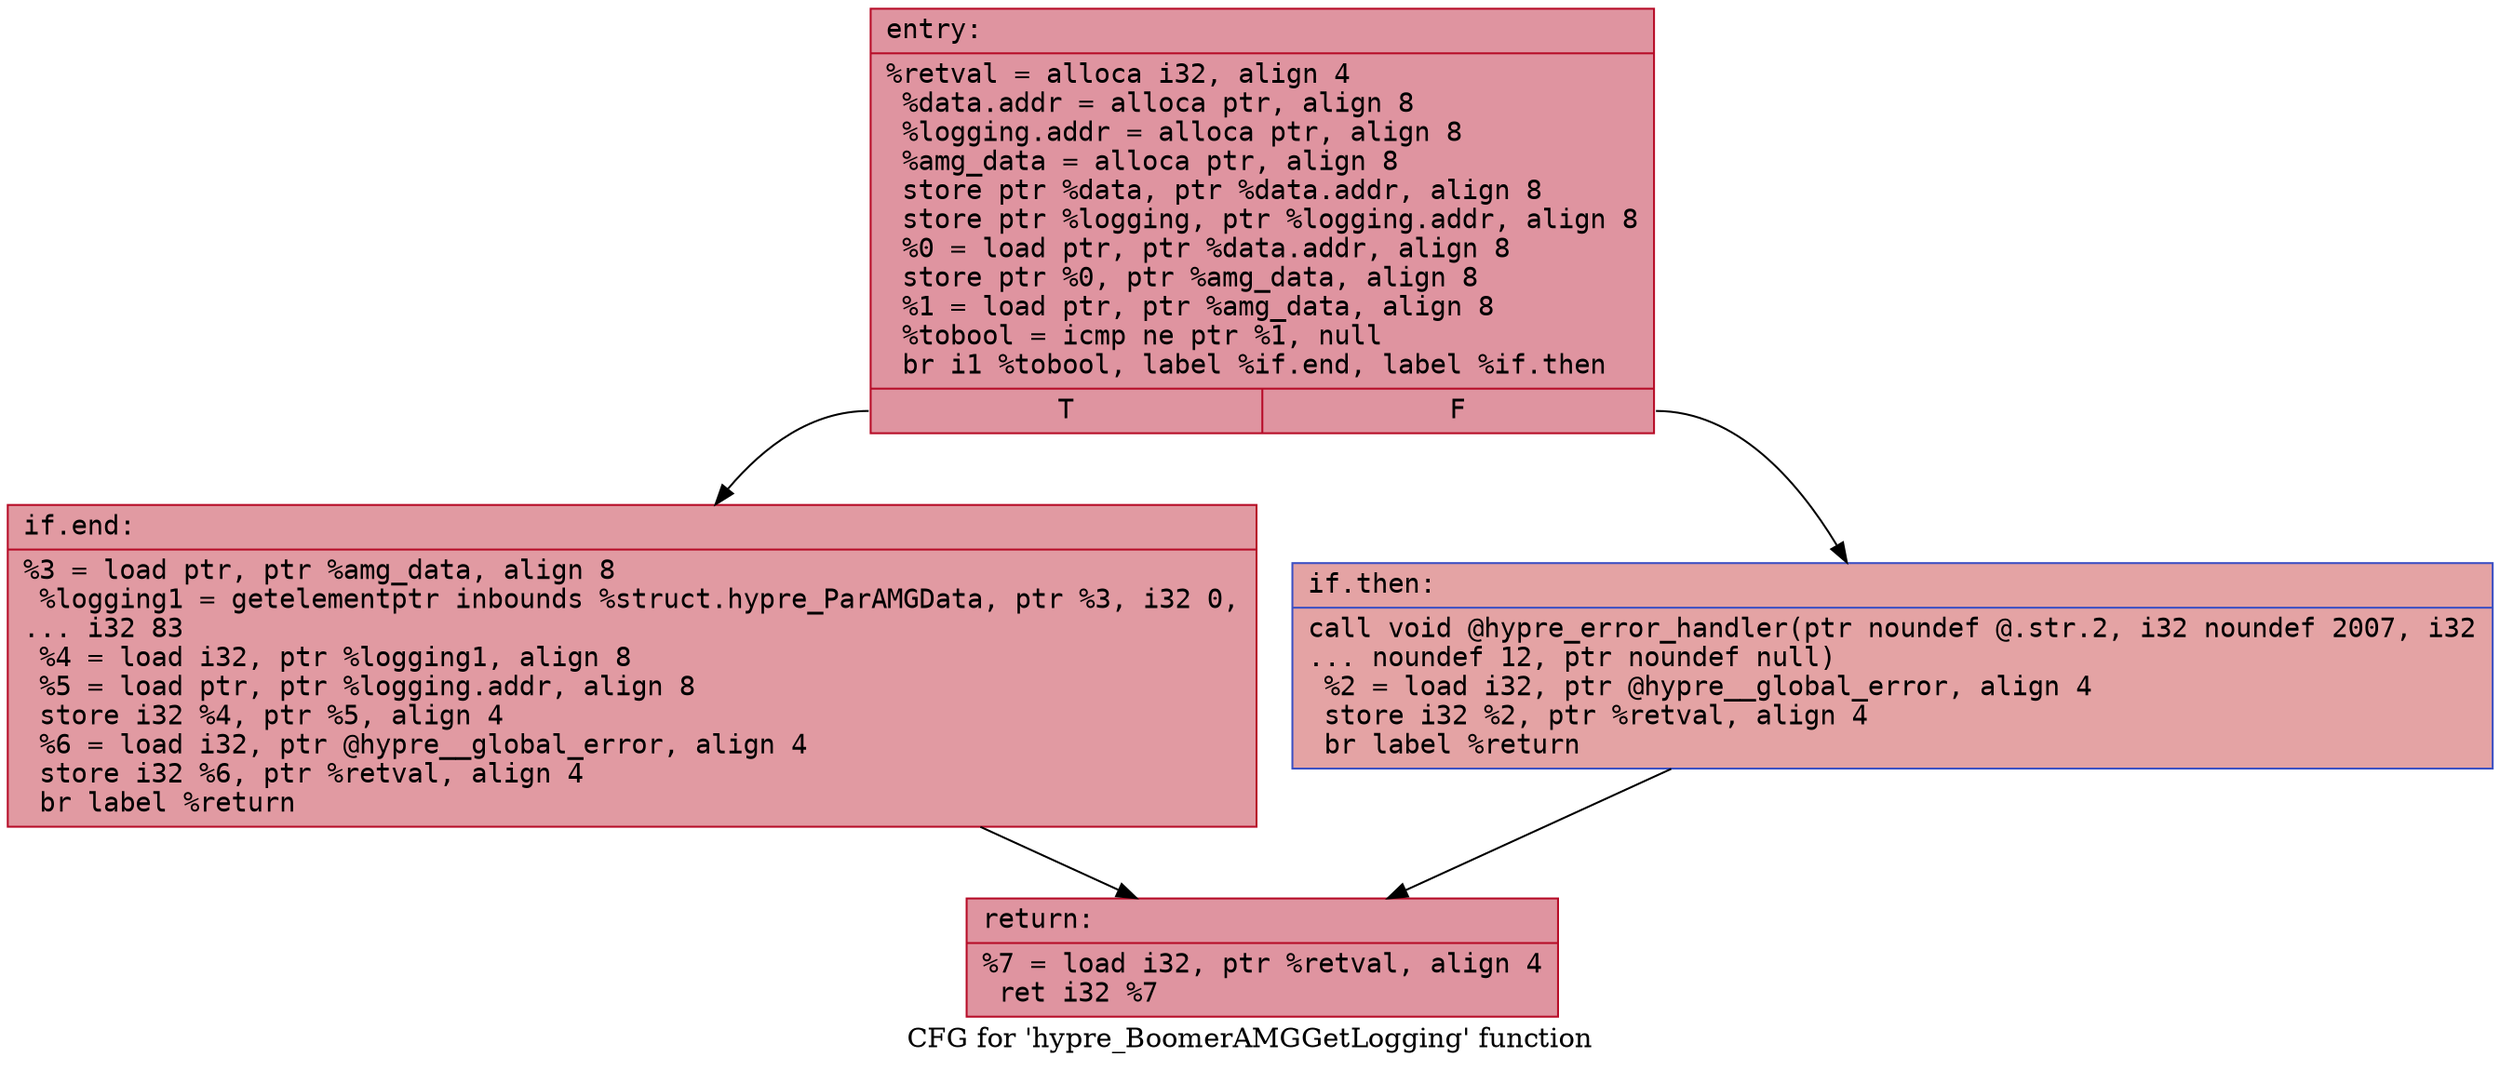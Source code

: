 digraph "CFG for 'hypre_BoomerAMGGetLogging' function" {
	label="CFG for 'hypre_BoomerAMGGetLogging' function";

	Node0x55fa80a9de60 [shape=record,color="#b70d28ff", style=filled, fillcolor="#b70d2870" fontname="Courier",label="{entry:\l|  %retval = alloca i32, align 4\l  %data.addr = alloca ptr, align 8\l  %logging.addr = alloca ptr, align 8\l  %amg_data = alloca ptr, align 8\l  store ptr %data, ptr %data.addr, align 8\l  store ptr %logging, ptr %logging.addr, align 8\l  %0 = load ptr, ptr %data.addr, align 8\l  store ptr %0, ptr %amg_data, align 8\l  %1 = load ptr, ptr %amg_data, align 8\l  %tobool = icmp ne ptr %1, null\l  br i1 %tobool, label %if.end, label %if.then\l|{<s0>T|<s1>F}}"];
	Node0x55fa80a9de60:s0 -> Node0x55fa80a9e4a0[tooltip="entry -> if.end\nProbability 62.50%" ];
	Node0x55fa80a9de60:s1 -> Node0x55fa80a9e510[tooltip="entry -> if.then\nProbability 37.50%" ];
	Node0x55fa80a9e510 [shape=record,color="#3d50c3ff", style=filled, fillcolor="#c32e3170" fontname="Courier",label="{if.then:\l|  call void @hypre_error_handler(ptr noundef @.str.2, i32 noundef 2007, i32\l... noundef 12, ptr noundef null)\l  %2 = load i32, ptr @hypre__global_error, align 4\l  store i32 %2, ptr %retval, align 4\l  br label %return\l}"];
	Node0x55fa80a9e510 -> Node0x55fa80a9e970[tooltip="if.then -> return\nProbability 100.00%" ];
	Node0x55fa80a9e4a0 [shape=record,color="#b70d28ff", style=filled, fillcolor="#bb1b2c70" fontname="Courier",label="{if.end:\l|  %3 = load ptr, ptr %amg_data, align 8\l  %logging1 = getelementptr inbounds %struct.hypre_ParAMGData, ptr %3, i32 0,\l... i32 83\l  %4 = load i32, ptr %logging1, align 8\l  %5 = load ptr, ptr %logging.addr, align 8\l  store i32 %4, ptr %5, align 4\l  %6 = load i32, ptr @hypre__global_error, align 4\l  store i32 %6, ptr %retval, align 4\l  br label %return\l}"];
	Node0x55fa80a9e4a0 -> Node0x55fa80a9e970[tooltip="if.end -> return\nProbability 100.00%" ];
	Node0x55fa80a9e970 [shape=record,color="#b70d28ff", style=filled, fillcolor="#b70d2870" fontname="Courier",label="{return:\l|  %7 = load i32, ptr %retval, align 4\l  ret i32 %7\l}"];
}
